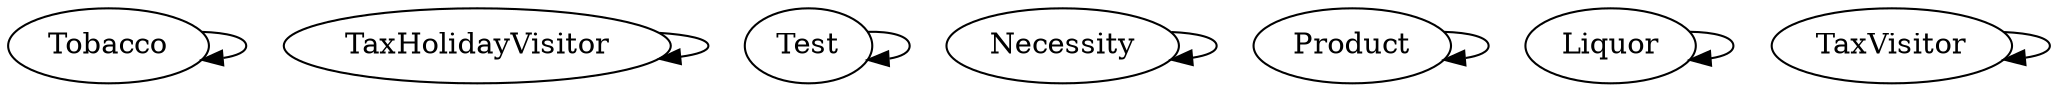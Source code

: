 digraph CouplingGraph {
  "Tobacco" -> "Tobacco";
  "TaxHolidayVisitor" -> "TaxHolidayVisitor";
  "Test" -> "Test";
  "Necessity" -> "Necessity";
  "Product" -> "Product";
  "Liquor" -> "Liquor";
  "TaxVisitor" -> "TaxVisitor";
}
